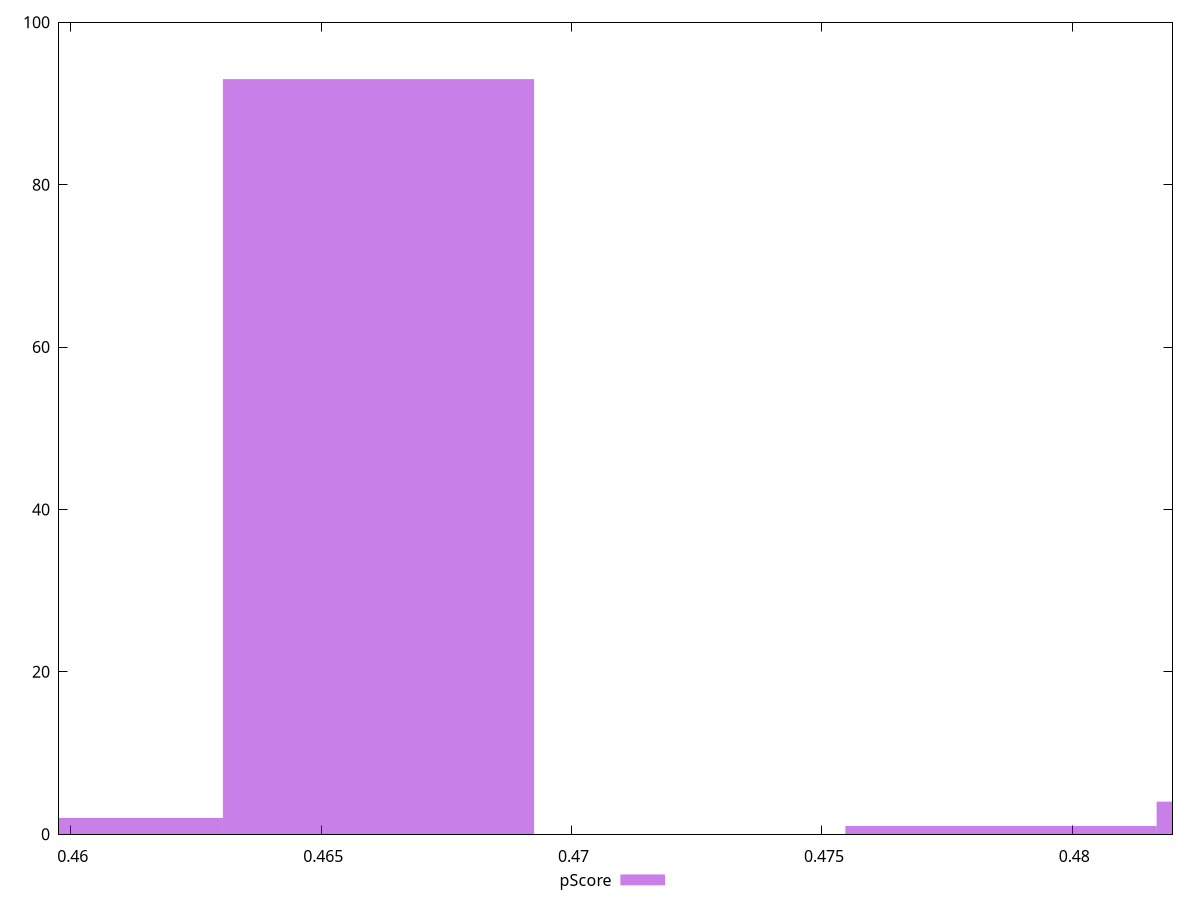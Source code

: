 reset

$pScore <<EOF
0.4599295700459882 2
0.46614483450606914 93
0.48479062788631194 4
0.47857536342623097 1
EOF

set key outside below
set boxwidth 0.006215264460080922
set xrange [0.45976470588235296:0.482]
set yrange [0:100]
set trange [0:100]
set style fill transparent solid 0.5 noborder
set terminal svg size 640, 490 enhanced background rgb 'white'
set output "report_00019_2021-02-10T18-14-37.922Z//uses-rel-preload/samples/pages+cached+noadtech+nomedia+nocss/pScore/histogram.svg"

plot $pScore title "pScore" with boxes

reset
